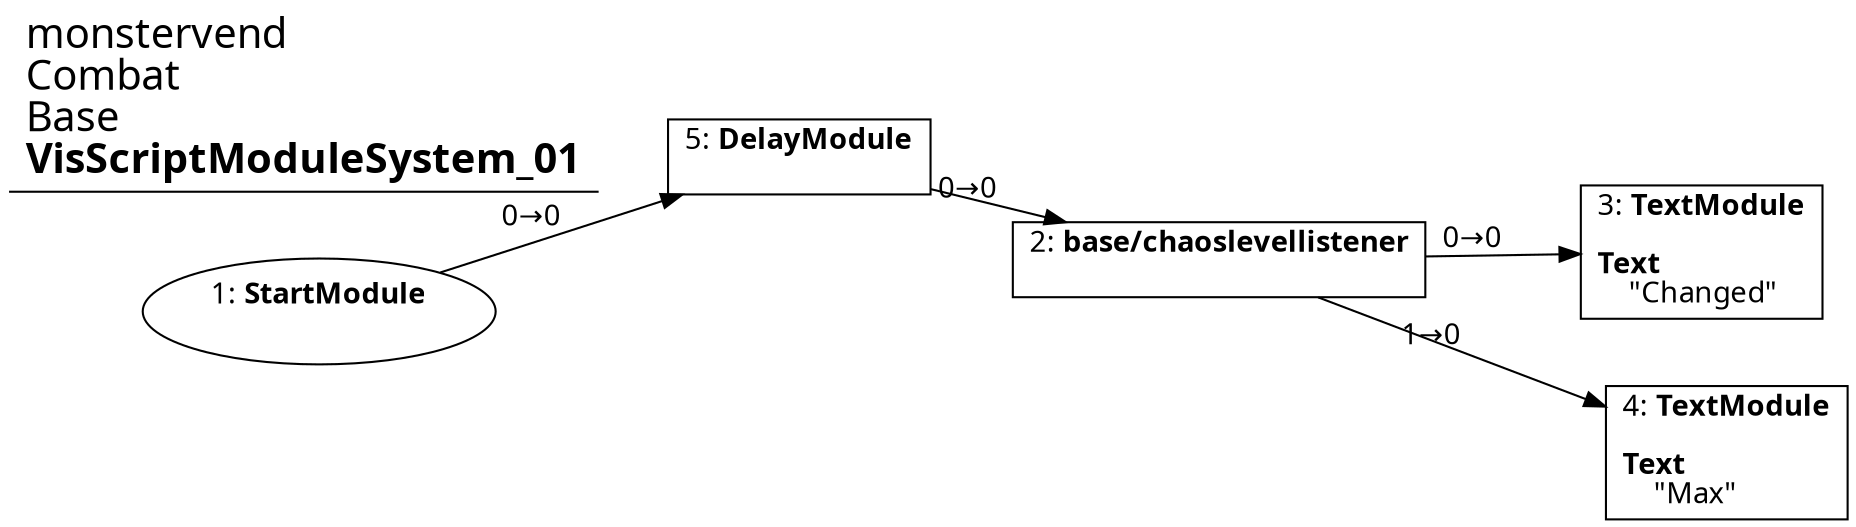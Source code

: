 digraph {
    layout = fdp;
    overlap = prism;
    sep = "+16";
    splines = spline;

    node [ shape = box ];

    graph [ fontname = "Segoe UI" ];
    node [ fontname = "Segoe UI" ];
    edge [ fontname = "Segoe UI" ];

    1 [ label = <1: <b>StartModule</b><br/><br/>> ];
    1 [ shape = oval ]
    1 [ pos = "-0.2,-0.33400002!" ];
    1 -> 5 [ label = "0→0" ];

    2 [ label = <2: <b>base/chaoslevellistener</b><br/><br/>> ];
    2 [ pos = "0.224,-0.35000002!" ];
    2 -> 3 [ label = "0→0" ];
    2 -> 4 [ label = "1→0" ];

    3 [ label = <3: <b>TextModule</b><br/><br/><b>Text</b><br align="left"/>    &quot;Changed&quot;<br align="left"/>> ];
    3 [ pos = "0.467,-0.36200002!" ];

    4 [ label = <4: <b>TextModule</b><br/><br/><b>Text</b><br align="left"/>    &quot;Max&quot;<br align="left"/>> ];
    4 [ pos = "0.476,-0.43!" ];

    5 [ label = <5: <b>DelayModule</b><br/><br/>> ];
    5 [ pos = "-0.029000001,-0.317!" ];
    5 -> 2 [ label = "0→0" ];

    title [ pos = "-0.201,-0.316!" ];
    title [ shape = underline ];
    title [ label = <<font point-size="20">monstervend<br align="left"/>Combat<br align="left"/>Base<br align="left"/><b>VisScriptModuleSystem_01</b><br align="left"/></font>> ];
}
